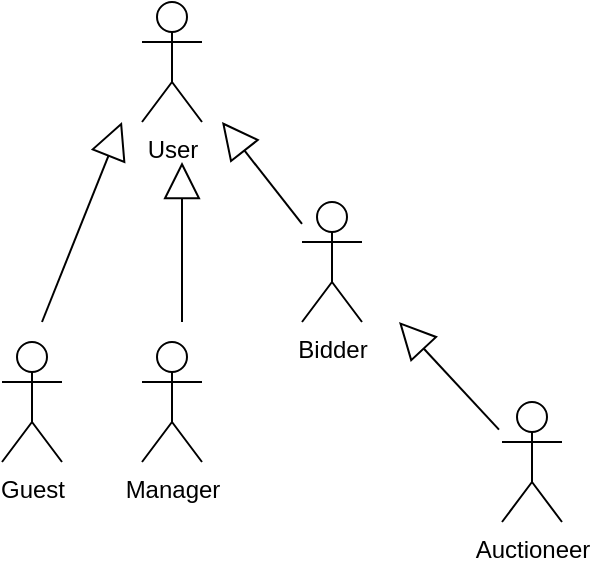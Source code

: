 <mxfile version="17.5.0" type="device"><diagram id="N5KrnVfqcwvrhfu5spYZ" name="Página-1"><mxGraphModel dx="551" dy="375" grid="1" gridSize="10" guides="1" tooltips="1" connect="1" arrows="1" fold="1" page="1" pageScale="1" pageWidth="827" pageHeight="1169" math="0" shadow="0"><root><mxCell id="0"/><mxCell id="1" parent="0"/><mxCell id="Ee_P8_pgFMrpj8ThosGF-1" value="User" style="shape=umlActor;verticalLabelPosition=bottom;verticalAlign=top;html=1;outlineConnect=0;" parent="1" vertex="1"><mxGeometry x="260" y="100" width="30" height="60" as="geometry"/></mxCell><mxCell id="Ee_P8_pgFMrpj8ThosGF-2" value="Auctioneer" style="shape=umlActor;verticalLabelPosition=bottom;verticalAlign=top;html=1;outlineConnect=0;" parent="1" vertex="1"><mxGeometry x="440" y="300" width="30" height="60" as="geometry"/></mxCell><mxCell id="Ee_P8_pgFMrpj8ThosGF-3" value="Bidder" style="shape=umlActor;verticalLabelPosition=bottom;verticalAlign=top;html=1;outlineConnect=0;" parent="1" vertex="1"><mxGeometry x="340" y="200" width="30" height="60" as="geometry"/></mxCell><mxCell id="Ee_P8_pgFMrpj8ThosGF-11" value="Guest" style="shape=umlActor;verticalLabelPosition=bottom;verticalAlign=top;html=1;outlineConnect=0;" parent="1" vertex="1"><mxGeometry x="190" y="270" width="30" height="60" as="geometry"/></mxCell><mxCell id="Ee_P8_pgFMrpj8ThosGF-14" value="Manager" style="shape=umlActor;verticalLabelPosition=bottom;verticalAlign=top;html=1;outlineConnect=0;" parent="1" vertex="1"><mxGeometry x="260" y="270" width="30" height="60" as="geometry"/></mxCell><mxCell id="WrBk7F1CpVCOoKoSz5qh-4" value="" style="endArrow=block;endSize=16;endFill=0;html=1;rounded=0;" parent="1" edge="1"><mxGeometry width="160" relative="1" as="geometry"><mxPoint x="210" y="260" as="sourcePoint"/><mxPoint x="250" y="160" as="targetPoint"/></mxGeometry></mxCell><mxCell id="WrBk7F1CpVCOoKoSz5qh-5" value="" style="endArrow=block;endSize=16;endFill=0;html=1;rounded=0;" parent="1" edge="1"><mxGeometry width="160" relative="1" as="geometry"><mxPoint x="280" y="260" as="sourcePoint"/><mxPoint x="280" y="180" as="targetPoint"/></mxGeometry></mxCell><mxCell id="WrBk7F1CpVCOoKoSz5qh-6" value="" style="endArrow=block;endSize=16;endFill=0;html=1;rounded=0;" parent="1" source="Ee_P8_pgFMrpj8ThosGF-3" edge="1"><mxGeometry width="160" relative="1" as="geometry"><mxPoint x="340" y="180" as="sourcePoint"/><mxPoint x="300" y="160" as="targetPoint"/></mxGeometry></mxCell><mxCell id="HTxPotX_EBmkKbsn-VCg-1" value="" style="endArrow=block;endSize=16;endFill=0;html=1;rounded=0;" edge="1" parent="1"><mxGeometry width="160" relative="1" as="geometry"><mxPoint x="438.5" y="313.846" as="sourcePoint"/><mxPoint x="388.5" y="260" as="targetPoint"/></mxGeometry></mxCell></root></mxGraphModel></diagram></mxfile>